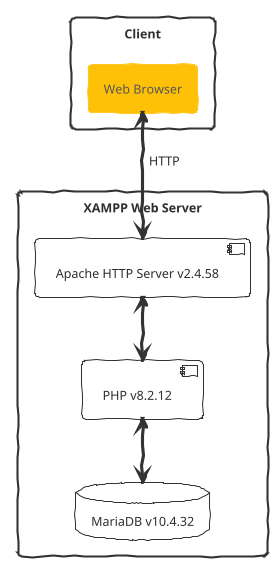 @startuml Architecture
!theme sketchy-outline
!define DATABASE database
!define BROWSER agent
!define SERVICE component

skinparam packageStyle rectangle
skinparam arrowColor #333333

package "Client" {
  BROWSER "Web Browser" as browser
}

package "XAMPP Web Server" {
  SERVICE "Apache HTTP Server v2.4.58" as apache
  SERVICE "PHP v8.2.12" as php
  DATABASE "MariaDB v10.4.32" as mariadb
}

' Pointers '
browser <--> apache : "HTTP"
apache <--> php
php <--> mariadb
@enduml